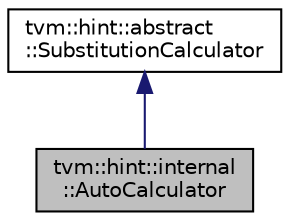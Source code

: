 digraph "tvm::hint::internal::AutoCalculator"
{
 // LATEX_PDF_SIZE
  edge [fontname="Helvetica",fontsize="10",labelfontname="Helvetica",labelfontsize="10"];
  node [fontname="Helvetica",fontsize="10",shape=record];
  Node1 [label="tvm::hint::internal\l::AutoCalculator",height=0.2,width=0.4,color="black", fillcolor="grey75", style="filled", fontcolor="black",tooltip=" "];
  Node2 -> Node1 [dir="back",color="midnightblue",fontsize="10",style="solid",fontname="Helvetica"];
  Node2 [label="tvm::hint::abstract\l::SubstitutionCalculator",height=0.2,width=0.4,color="black", fillcolor="white", style="filled",URL="$classtvm_1_1hint_1_1abstract_1_1SubstitutionCalculator.html",tooltip=" "];
}
